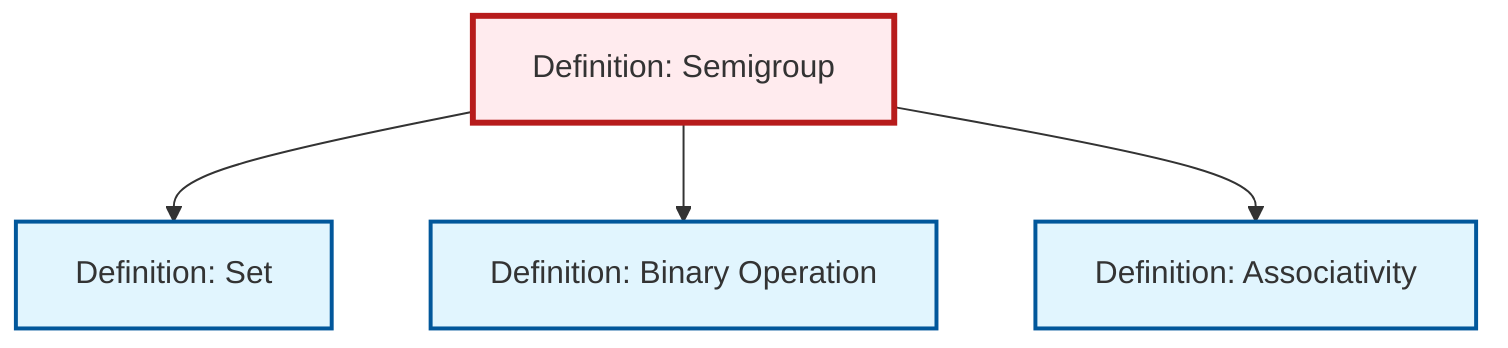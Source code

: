 graph TD
    classDef definition fill:#e1f5fe,stroke:#01579b,stroke-width:2px
    classDef theorem fill:#f3e5f5,stroke:#4a148c,stroke-width:2px
    classDef axiom fill:#fff3e0,stroke:#e65100,stroke-width:2px
    classDef example fill:#e8f5e9,stroke:#1b5e20,stroke-width:2px
    classDef current fill:#ffebee,stroke:#b71c1c,stroke-width:3px
    def-binary-operation["Definition: Binary Operation"]:::definition
    def-set["Definition: Set"]:::definition
    def-associativity["Definition: Associativity"]:::definition
    def-semigroup["Definition: Semigroup"]:::definition
    def-semigroup --> def-set
    def-semigroup --> def-binary-operation
    def-semigroup --> def-associativity
    class def-semigroup current